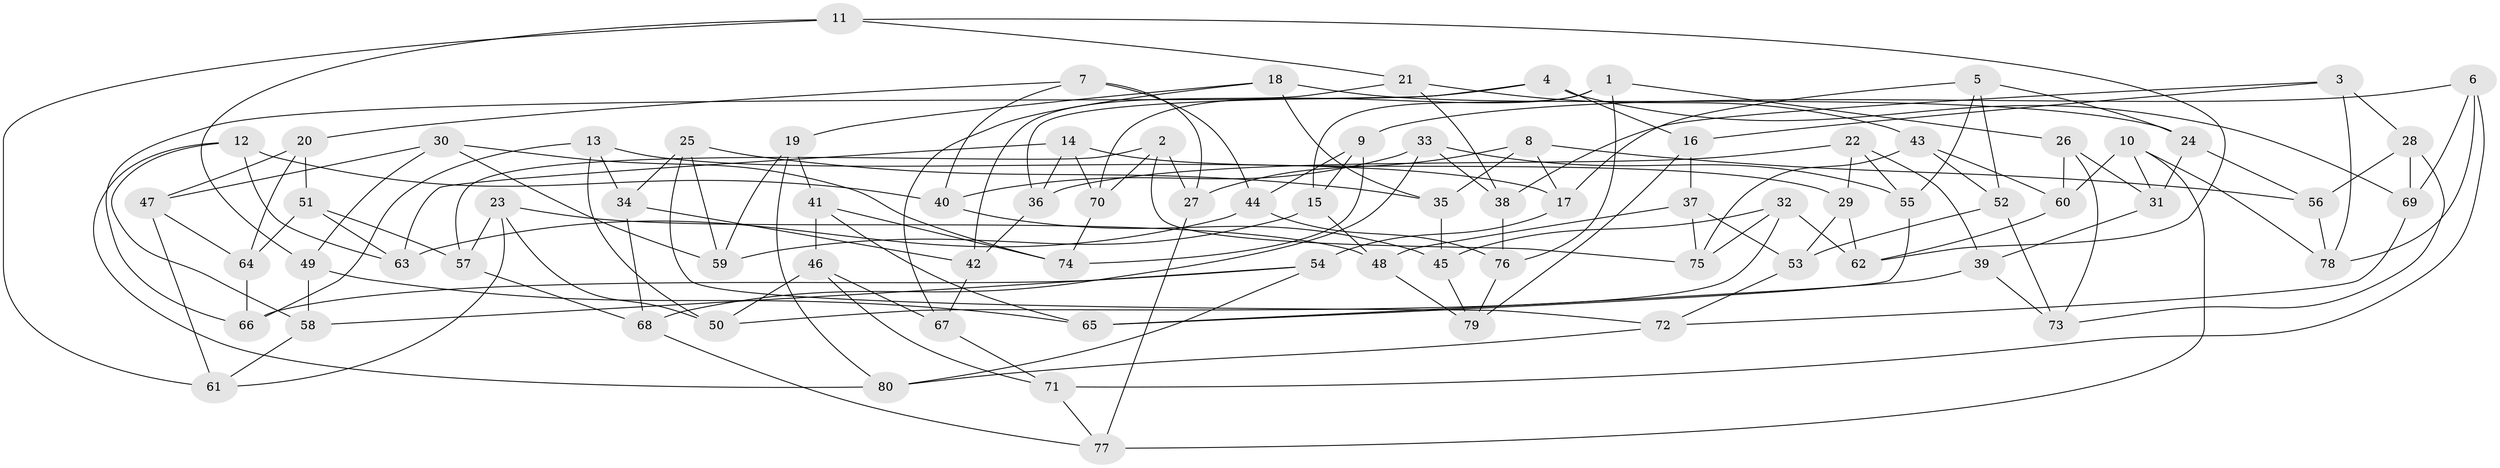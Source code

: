 // Generated by graph-tools (version 1.1) at 2025/50/03/09/25 03:50:50]
// undirected, 80 vertices, 160 edges
graph export_dot {
graph [start="1"]
  node [color=gray90,style=filled];
  1;
  2;
  3;
  4;
  5;
  6;
  7;
  8;
  9;
  10;
  11;
  12;
  13;
  14;
  15;
  16;
  17;
  18;
  19;
  20;
  21;
  22;
  23;
  24;
  25;
  26;
  27;
  28;
  29;
  30;
  31;
  32;
  33;
  34;
  35;
  36;
  37;
  38;
  39;
  40;
  41;
  42;
  43;
  44;
  45;
  46;
  47;
  48;
  49;
  50;
  51;
  52;
  53;
  54;
  55;
  56;
  57;
  58;
  59;
  60;
  61;
  62;
  63;
  64;
  65;
  66;
  67;
  68;
  69;
  70;
  71;
  72;
  73;
  74;
  75;
  76;
  77;
  78;
  79;
  80;
  1 -- 26;
  1 -- 15;
  1 -- 70;
  1 -- 76;
  2 -- 70;
  2 -- 27;
  2 -- 57;
  2 -- 75;
  3 -- 28;
  3 -- 78;
  3 -- 38;
  3 -- 16;
  4 -- 69;
  4 -- 36;
  4 -- 66;
  4 -- 16;
  5 -- 55;
  5 -- 24;
  5 -- 52;
  5 -- 17;
  6 -- 69;
  6 -- 71;
  6 -- 78;
  6 -- 9;
  7 -- 20;
  7 -- 40;
  7 -- 27;
  7 -- 44;
  8 -- 35;
  8 -- 27;
  8 -- 17;
  8 -- 56;
  9 -- 74;
  9 -- 44;
  9 -- 15;
  10 -- 78;
  10 -- 77;
  10 -- 60;
  10 -- 31;
  11 -- 62;
  11 -- 21;
  11 -- 61;
  11 -- 49;
  12 -- 40;
  12 -- 58;
  12 -- 80;
  12 -- 63;
  13 -- 66;
  13 -- 34;
  13 -- 17;
  13 -- 50;
  14 -- 29;
  14 -- 63;
  14 -- 36;
  14 -- 70;
  15 -- 48;
  15 -- 59;
  16 -- 79;
  16 -- 37;
  17 -- 54;
  18 -- 35;
  18 -- 67;
  18 -- 24;
  18 -- 19;
  19 -- 59;
  19 -- 80;
  19 -- 41;
  20 -- 47;
  20 -- 51;
  20 -- 64;
  21 -- 38;
  21 -- 43;
  21 -- 42;
  22 -- 55;
  22 -- 36;
  22 -- 29;
  22 -- 39;
  23 -- 61;
  23 -- 50;
  23 -- 48;
  23 -- 57;
  24 -- 56;
  24 -- 31;
  25 -- 72;
  25 -- 59;
  25 -- 35;
  25 -- 34;
  26 -- 31;
  26 -- 73;
  26 -- 60;
  27 -- 77;
  28 -- 73;
  28 -- 56;
  28 -- 69;
  29 -- 62;
  29 -- 53;
  30 -- 74;
  30 -- 47;
  30 -- 59;
  30 -- 49;
  31 -- 39;
  32 -- 75;
  32 -- 45;
  32 -- 62;
  32 -- 50;
  33 -- 55;
  33 -- 38;
  33 -- 68;
  33 -- 40;
  34 -- 42;
  34 -- 68;
  35 -- 45;
  36 -- 42;
  37 -- 75;
  37 -- 48;
  37 -- 53;
  38 -- 76;
  39 -- 65;
  39 -- 73;
  40 -- 45;
  41 -- 46;
  41 -- 65;
  41 -- 74;
  42 -- 67;
  43 -- 60;
  43 -- 52;
  43 -- 75;
  44 -- 76;
  44 -- 63;
  45 -- 79;
  46 -- 67;
  46 -- 50;
  46 -- 71;
  47 -- 64;
  47 -- 61;
  48 -- 79;
  49 -- 65;
  49 -- 58;
  51 -- 63;
  51 -- 64;
  51 -- 57;
  52 -- 53;
  52 -- 73;
  53 -- 72;
  54 -- 66;
  54 -- 58;
  54 -- 80;
  55 -- 65;
  56 -- 78;
  57 -- 68;
  58 -- 61;
  60 -- 62;
  64 -- 66;
  67 -- 71;
  68 -- 77;
  69 -- 72;
  70 -- 74;
  71 -- 77;
  72 -- 80;
  76 -- 79;
}
